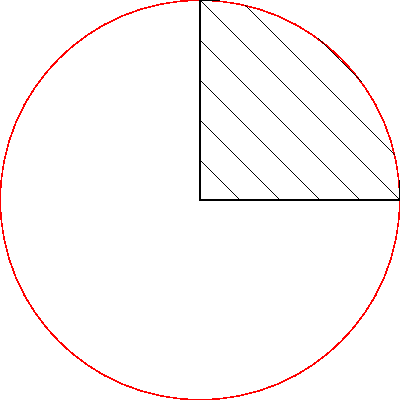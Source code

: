 size(200);
import patterns;
draw(unitcircle,red);
add("name",hatch(NW));
filldraw(unitsquare,pattern("name"));

clip(currentpicture,unitcircle);